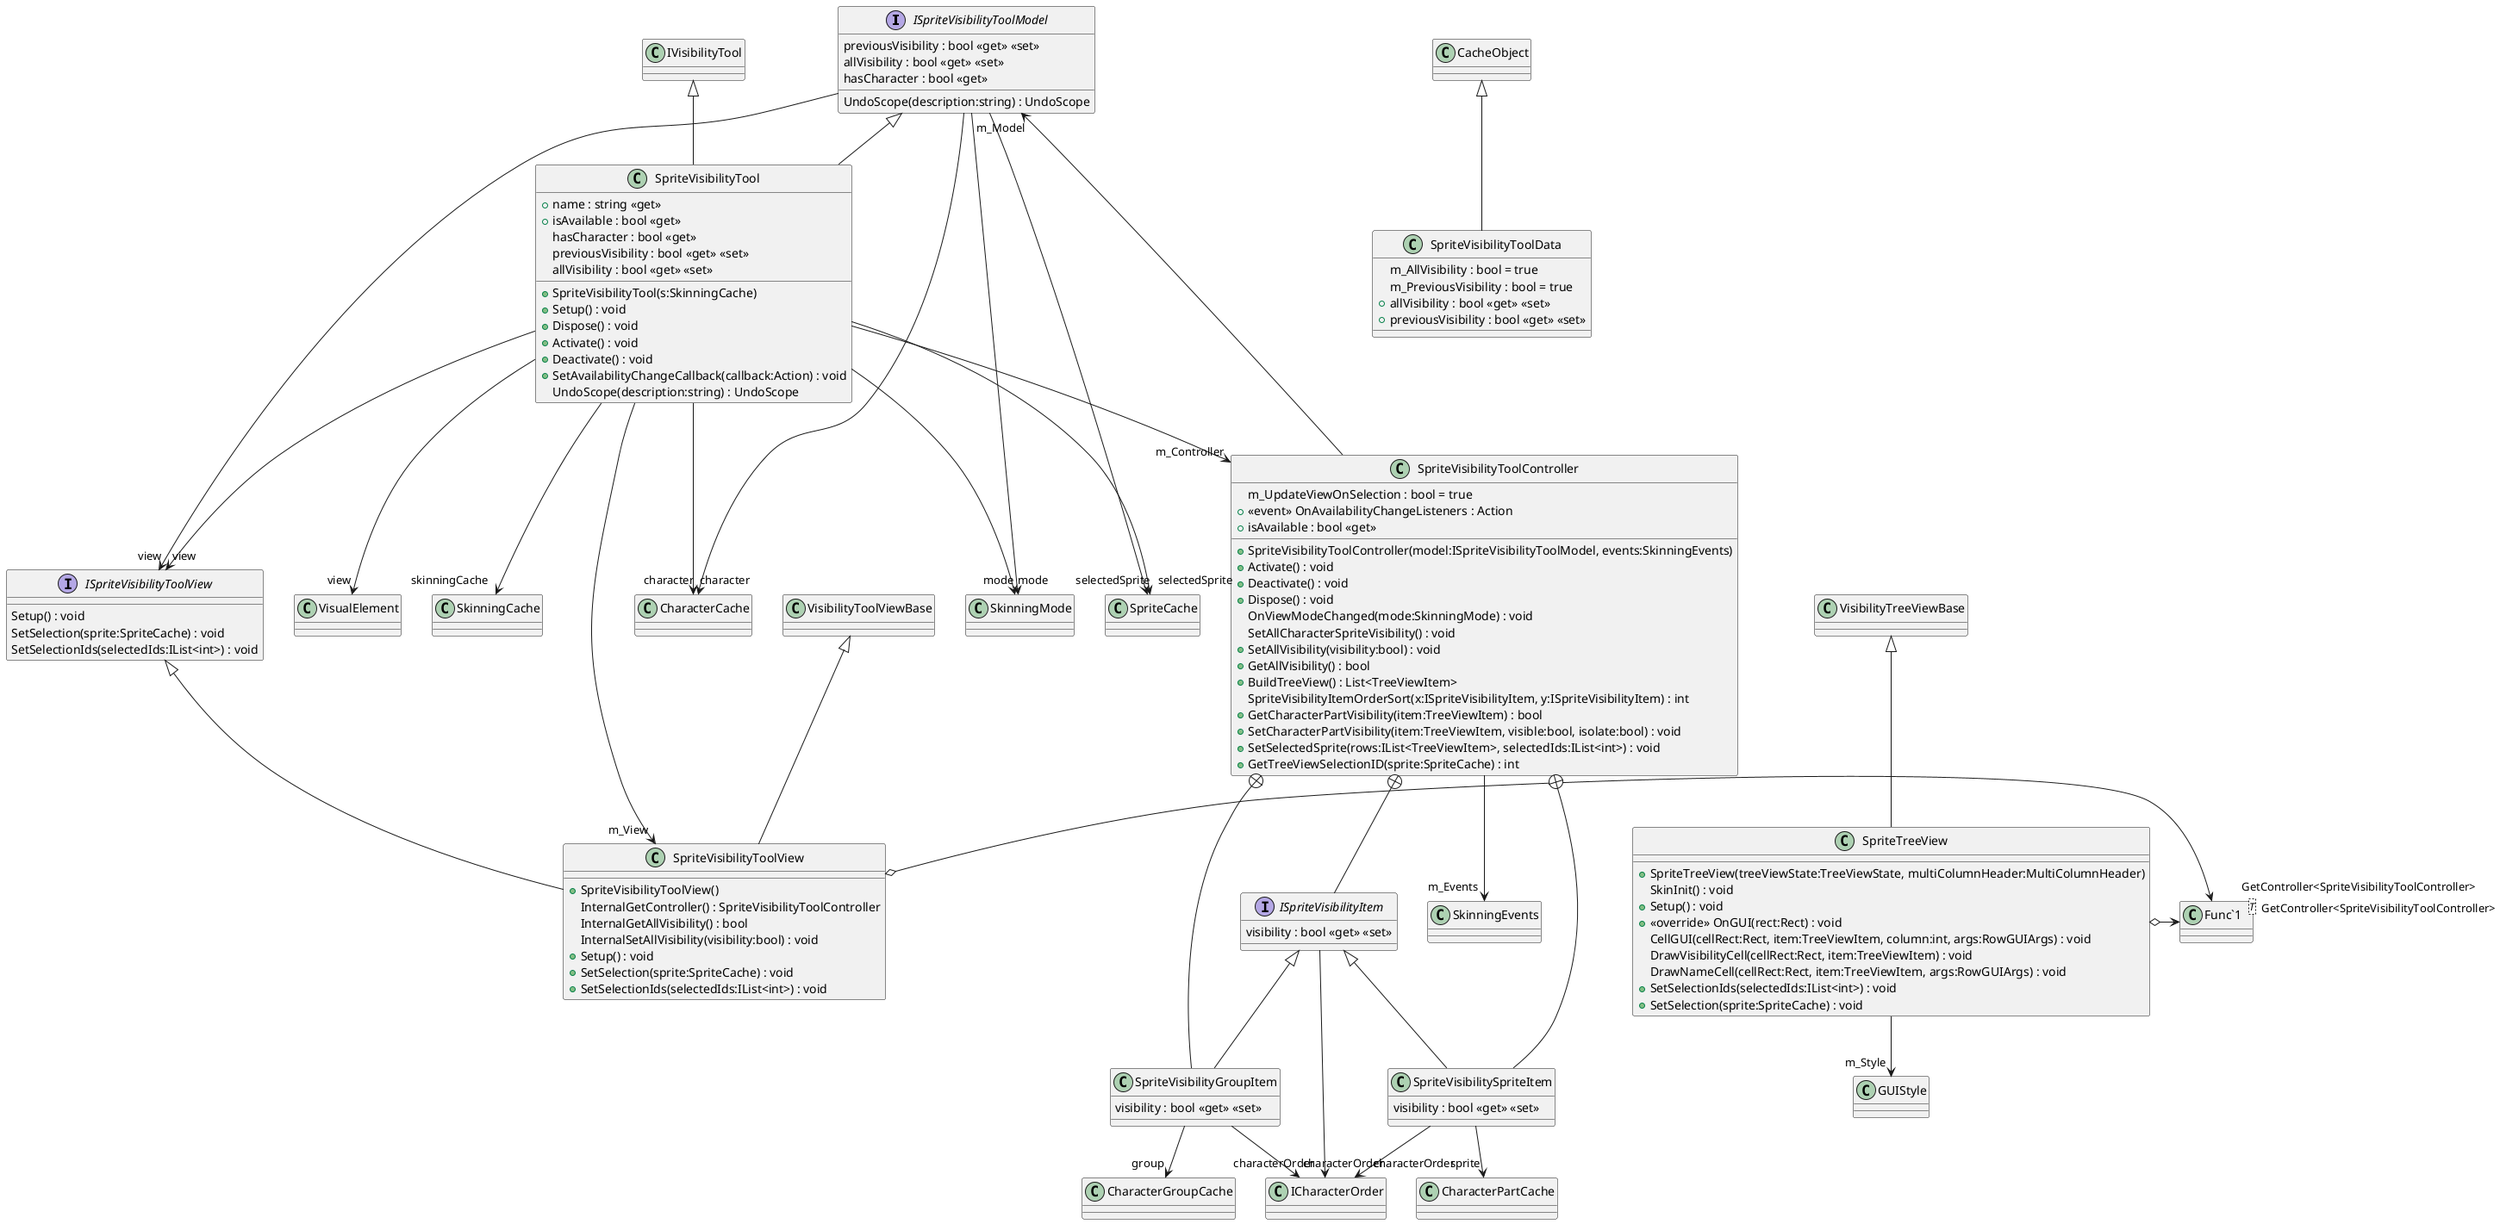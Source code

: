 @startuml
interface ISpriteVisibilityToolModel {
    previousVisibility : bool <<get>> <<set>>
    allVisibility : bool <<get>> <<set>>
    hasCharacter : bool <<get>>
    UndoScope(description:string) : UndoScope
}
interface ISpriteVisibilityToolView {
    Setup() : void
    SetSelection(sprite:SpriteCache) : void
    SetSelectionIds(selectedIds:IList<int>) : void
}
class SpriteVisibilityToolData {
    m_AllVisibility : bool = true
    m_PreviousVisibility : bool = true
    + allVisibility : bool <<get>> <<set>>
    + previousVisibility : bool <<get>> <<set>>
}
class SpriteVisibilityToolController {
    m_UpdateViewOnSelection : bool = true
    +  <<event>> OnAvailabilityChangeListeners : Action 
    + SpriteVisibilityToolController(model:ISpriteVisibilityToolModel, events:SkinningEvents)
    + Activate() : void
    + Deactivate() : void
    + Dispose() : void
    OnViewModeChanged(mode:SkinningMode) : void
    + isAvailable : bool <<get>>
    SetAllCharacterSpriteVisibility() : void
    + SetAllVisibility(visibility:bool) : void
    + GetAllVisibility() : bool
    + BuildTreeView() : List<TreeViewItem>
    SpriteVisibilityItemOrderSort(x:ISpriteVisibilityItem, y:ISpriteVisibilityItem) : int
    + GetCharacterPartVisibility(item:TreeViewItem) : bool
    + SetCharacterPartVisibility(item:TreeViewItem, visible:bool, isolate:bool) : void
    + SetSelectedSprite(rows:IList<TreeViewItem>, selectedIds:IList<int>) : void
    + GetTreeViewSelectionID(sprite:SpriteCache) : int
}
class SpriteVisibilityTool {
    + SpriteVisibilityTool(s:SkinningCache)
    + Setup() : void
    + Dispose() : void
    + name : string <<get>>
    + Activate() : void
    + Deactivate() : void
    + isAvailable : bool <<get>>
    + SetAvailabilityChangeCallback(callback:Action) : void
    hasCharacter : bool <<get>>
    previousVisibility : bool <<get>> <<set>>
    allVisibility : bool <<get>> <<set>>
    UndoScope(description:string) : UndoScope
}
class SpriteVisibilityToolView {
    + SpriteVisibilityToolView()
    InternalGetController() : SpriteVisibilityToolController
    InternalGetAllVisibility() : bool
    InternalSetAllVisibility(visibility:bool) : void
    + Setup() : void
    + SetSelection(sprite:SpriteCache) : void
    + SetSelectionIds(selectedIds:IList<int>) : void
}
class SpriteTreeView {
    + SpriteTreeView(treeViewState:TreeViewState, multiColumnHeader:MultiColumnHeader)
    SkinInit() : void
    + Setup() : void
    + <<override>> OnGUI(rect:Rect) : void
    CellGUI(cellRect:Rect, item:TreeViewItem, column:int, args:RowGUIArgs) : void
    DrawVisibilityCell(cellRect:Rect, item:TreeViewItem) : void
    DrawNameCell(cellRect:Rect, item:TreeViewItem, args:RowGUIArgs) : void
    + SetSelectionIds(selectedIds:IList<int>) : void
    + SetSelection(sprite:SpriteCache) : void
}
interface ISpriteVisibilityItem {
    visibility : bool <<get>> <<set>>
}
class SpriteVisibilityGroupItem {
    visibility : bool <<get>> <<set>>
}
class SpriteVisibilitySpriteItem {
    visibility : bool <<get>> <<set>>
}
class "Func`1"<T> {
}
ISpriteVisibilityToolModel --> "view" ISpriteVisibilityToolView
ISpriteVisibilityToolModel --> "character" CharacterCache
ISpriteVisibilityToolModel --> "mode" SkinningMode
ISpriteVisibilityToolModel --> "selectedSprite" SpriteCache
CacheObject <|-- SpriteVisibilityToolData
SpriteVisibilityToolController --> "m_Model" ISpriteVisibilityToolModel
SpriteVisibilityToolController --> "m_Events" SkinningEvents
IVisibilityTool <|-- SpriteVisibilityTool
ISpriteVisibilityToolModel <|-- SpriteVisibilityTool
SpriteVisibilityTool --> "m_View" SpriteVisibilityToolView
SpriteVisibilityTool --> "m_Controller" SpriteVisibilityToolController
SpriteVisibilityTool --> "skinningCache" SkinningCache
SpriteVisibilityTool --> "view" VisualElement
SpriteVisibilityTool --> "view" ISpriteVisibilityToolView
SpriteVisibilityTool --> "selectedSprite" SpriteCache
SpriteVisibilityTool --> "character" CharacterCache
SpriteVisibilityTool --> "mode" SkinningMode
VisibilityToolViewBase <|-- SpriteVisibilityToolView
ISpriteVisibilityToolView <|-- SpriteVisibilityToolView
SpriteVisibilityToolView o-> "GetController<SpriteVisibilityToolController>" "Func`1"
VisibilityTreeViewBase <|-- SpriteTreeView
SpriteTreeView o-> "GetController<SpriteVisibilityToolController>" "Func`1"
SpriteTreeView --> "m_Style" GUIStyle
SpriteVisibilityToolController +-- ISpriteVisibilityItem
ISpriteVisibilityItem --> "characterOrder" ICharacterOrder
SpriteVisibilityToolController +-- SpriteVisibilityGroupItem
ISpriteVisibilityItem <|-- SpriteVisibilityGroupItem
SpriteVisibilityGroupItem --> "group" CharacterGroupCache
SpriteVisibilityGroupItem --> "characterOrder" ICharacterOrder
SpriteVisibilityToolController +-- SpriteVisibilitySpriteItem
ISpriteVisibilityItem <|-- SpriteVisibilitySpriteItem
SpriteVisibilitySpriteItem --> "sprite" CharacterPartCache
SpriteVisibilitySpriteItem --> "characterOrder" ICharacterOrder
@enduml
